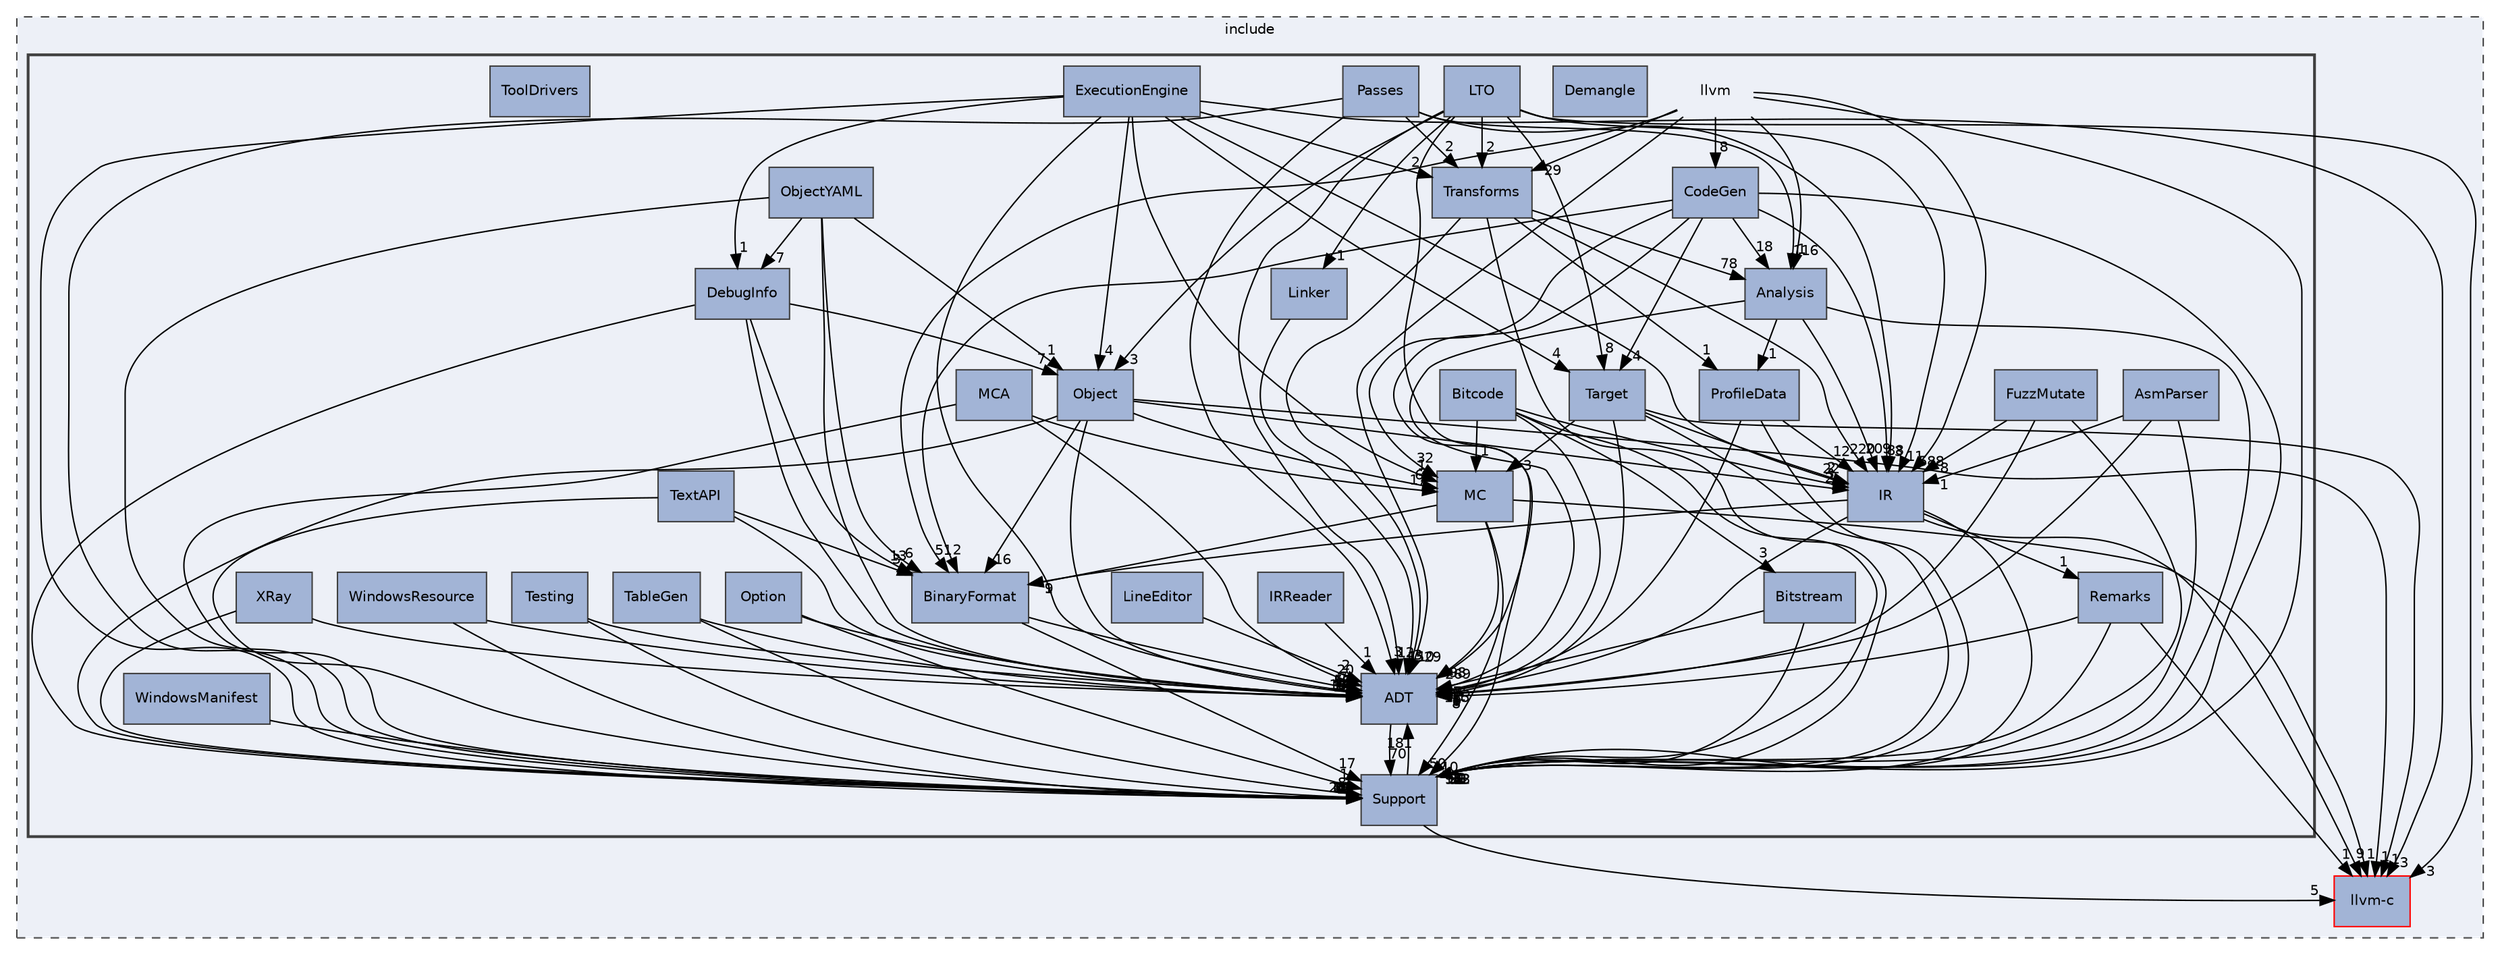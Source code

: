 digraph "include/llvm"
{
 // LATEX_PDF_SIZE
  bgcolor="transparent";
  edge [fontname="Helvetica",fontsize="10",labelfontname="Helvetica",labelfontsize="10"];
  node [fontname="Helvetica",fontsize="10",shape="box"];
  compound=true
  subgraph clusterdir_d44c64559bbebec7f509842c48db8b23 {
    graph [ bgcolor="#edf0f7", pencolor="grey25", style="filled,dashed,", label="include", fontname="Helvetica", fontsize="10", URL="dir_d44c64559bbebec7f509842c48db8b23.html"]
  dir_db1e4f1ef1b4536ff54becd23c94e664 [label="llvm-c", style="filled,", fillcolor="#a2b4d6", color="red", URL="dir_db1e4f1ef1b4536ff54becd23c94e664.html"];
  subgraph clusterdir_dcde91663b8816e1e2311938ccd8f690 {
    graph [ bgcolor="#edf0f7", pencolor="grey25", style="filled,bold,", label="", fontname="Helvetica", fontsize="10", URL="dir_dcde91663b8816e1e2311938ccd8f690.html"]
    dir_dcde91663b8816e1e2311938ccd8f690 [shape=plaintext, label="llvm"];
  dir_32453792af2ba70c54e3ccae3a790d1b [label="ADT", style="filled,", fillcolor="#a2b4d6", color="grey25", URL="dir_32453792af2ba70c54e3ccae3a790d1b.html"];
  dir_97cdd6ae7e6843add574fb55e792badd [label="Analysis", style="filled,", fillcolor="#a2b4d6", color="grey25", URL="dir_97cdd6ae7e6843add574fb55e792badd.html"];
  dir_6a11fb5ef5520ecb24b3b2e1d7c8aff5 [label="AsmParser", style="filled,", fillcolor="#a2b4d6", color="grey25", URL="dir_6a11fb5ef5520ecb24b3b2e1d7c8aff5.html"];
  dir_76bc56fc1555430657f301d4de3959f5 [label="BinaryFormat", style="filled,", fillcolor="#a2b4d6", color="grey25", URL="dir_76bc56fc1555430657f301d4de3959f5.html"];
  dir_4af373fa4aadd15fa512c52245df42e9 [label="Bitcode", style="filled,", fillcolor="#a2b4d6", color="grey25", URL="dir_4af373fa4aadd15fa512c52245df42e9.html"];
  dir_39fdac6f56e5eca4ceec559a44836796 [label="Bitstream", style="filled,", fillcolor="#a2b4d6", color="grey25", URL="dir_39fdac6f56e5eca4ceec559a44836796.html"];
  dir_19e251b771363806b5435ead42278477 [label="CodeGen", style="filled,", fillcolor="#a2b4d6", color="grey25", URL="dir_19e251b771363806b5435ead42278477.html"];
  dir_fc2cd323963d6c4db27150ccf17ad26a [label="DebugInfo", style="filled,", fillcolor="#a2b4d6", color="grey25", URL="dir_fc2cd323963d6c4db27150ccf17ad26a.html"];
  dir_ae9b4aaab5ddeccec40141a6cf910669 [label="Demangle", style="filled,", fillcolor="#a2b4d6", color="grey25", URL="dir_ae9b4aaab5ddeccec40141a6cf910669.html"];
  dir_cc1d272c7136420c830a4e2c3c711b3d [label="ExecutionEngine", style="filled,", fillcolor="#a2b4d6", color="grey25", URL="dir_cc1d272c7136420c830a4e2c3c711b3d.html"];
  dir_8529dbbb224e7d3df2813e226dc6bf53 [label="FuzzMutate", style="filled,", fillcolor="#a2b4d6", color="grey25", URL="dir_8529dbbb224e7d3df2813e226dc6bf53.html"];
  dir_c3e93f23a4a31c717998b98ce143b7c0 [label="IR", style="filled,", fillcolor="#a2b4d6", color="grey25", URL="dir_c3e93f23a4a31c717998b98ce143b7c0.html"];
  dir_d6e8aae0325d9b688598835de7913e72 [label="IRReader", style="filled,", fillcolor="#a2b4d6", color="grey25", URL="dir_d6e8aae0325d9b688598835de7913e72.html"];
  dir_b53cdb1f72e897b4af3459c33d4ba729 [label="LineEditor", style="filled,", fillcolor="#a2b4d6", color="grey25", URL="dir_b53cdb1f72e897b4af3459c33d4ba729.html"];
  dir_076470912d841fe7e158a4642e2b685c [label="Linker", style="filled,", fillcolor="#a2b4d6", color="grey25", URL="dir_076470912d841fe7e158a4642e2b685c.html"];
  dir_cc522023cc5493cf2b50d74d7c9ccff5 [label="LTO", style="filled,", fillcolor="#a2b4d6", color="grey25", URL="dir_cc522023cc5493cf2b50d74d7c9ccff5.html"];
  dir_3c463fb0a03f5ca9e2abd53334bc8356 [label="MC", style="filled,", fillcolor="#a2b4d6", color="grey25", URL="dir_3c463fb0a03f5ca9e2abd53334bc8356.html"];
  dir_e10184ddeeb4432dba6c949335d8ab8d [label="MCA", style="filled,", fillcolor="#a2b4d6", color="grey25", URL="dir_e10184ddeeb4432dba6c949335d8ab8d.html"];
  dir_b21276aa901501839874154d4047f901 [label="Object", style="filled,", fillcolor="#a2b4d6", color="grey25", URL="dir_b21276aa901501839874154d4047f901.html"];
  dir_44bab421a62192c31e080333207c80ff [label="ObjectYAML", style="filled,", fillcolor="#a2b4d6", color="grey25", URL="dir_44bab421a62192c31e080333207c80ff.html"];
  dir_6a7e01cfab730c206d4faac81bec85c4 [label="Option", style="filled,", fillcolor="#a2b4d6", color="grey25", URL="dir_6a7e01cfab730c206d4faac81bec85c4.html"];
  dir_598cf91845408a082c3b79895c9b278f [label="Passes", style="filled,", fillcolor="#a2b4d6", color="grey25", URL="dir_598cf91845408a082c3b79895c9b278f.html"];
  dir_fb12555e9948232649f998a9a651ff9d [label="ProfileData", style="filled,", fillcolor="#a2b4d6", color="grey25", URL="dir_fb12555e9948232649f998a9a651ff9d.html"];
  dir_e0c199ff072a743662e28b1da00c9be8 [label="Remarks", style="filled,", fillcolor="#a2b4d6", color="grey25", URL="dir_e0c199ff072a743662e28b1da00c9be8.html"];
  dir_ae1e398ac700924fa434b51c248a5531 [label="Support", style="filled,", fillcolor="#a2b4d6", color="grey25", URL="dir_ae1e398ac700924fa434b51c248a5531.html"];
  dir_ad5f46a12e0b132043687d34c506e053 [label="TableGen", style="filled,", fillcolor="#a2b4d6", color="grey25", URL="dir_ad5f46a12e0b132043687d34c506e053.html"];
  dir_93bbf26a6ebee48bd39196855fde3e19 [label="Target", style="filled,", fillcolor="#a2b4d6", color="grey25", URL="dir_93bbf26a6ebee48bd39196855fde3e19.html"];
  dir_6b40c0cfc9c0572062b47f473228bea5 [label="Testing", style="filled,", fillcolor="#a2b4d6", color="grey25", URL="dir_6b40c0cfc9c0572062b47f473228bea5.html"];
  dir_2a015fff05761bf36535b6a36ba271e5 [label="TextAPI", style="filled,", fillcolor="#a2b4d6", color="grey25", URL="dir_2a015fff05761bf36535b6a36ba271e5.html"];
  dir_b6b173756a9c0f29e3f419082b7fb3dc [label="ToolDrivers", style="filled,", fillcolor="#a2b4d6", color="grey25", URL="dir_b6b173756a9c0f29e3f419082b7fb3dc.html"];
  dir_5625ec55672b6ae9c183a884d9f7b761 [label="Transforms", style="filled,", fillcolor="#a2b4d6", color="grey25", URL="dir_5625ec55672b6ae9c183a884d9f7b761.html"];
  dir_5a02183734cfc937c04d8da6fac1a1ed [label="WindowsManifest", style="filled,", fillcolor="#a2b4d6", color="grey25", URL="dir_5a02183734cfc937c04d8da6fac1a1ed.html"];
  dir_8843234b17d278b75430d393112d9672 [label="WindowsResource", style="filled,", fillcolor="#a2b4d6", color="grey25", URL="dir_8843234b17d278b75430d393112d9672.html"];
  dir_24b1d38ddf7732ee2512a5df56fedcad [label="XRay", style="filled,", fillcolor="#a2b4d6", color="grey25", URL="dir_24b1d38ddf7732ee2512a5df56fedcad.html"];
  }
  }
  dir_dcde91663b8816e1e2311938ccd8f690->dir_19e251b771363806b5435ead42278477 [headlabel="8", labeldistance=1.5 headhref="dir_000104_000035.html"];
  dir_dcde91663b8816e1e2311938ccd8f690->dir_32453792af2ba70c54e3ccae3a790d1b [headlabel="1529", labeldistance=1.5 headhref="dir_000104_000001.html"];
  dir_dcde91663b8816e1e2311938ccd8f690->dir_5625ec55672b6ae9c183a884d9f7b761 [headlabel="29", labeldistance=1.5 headhref="dir_000104_000220.html"];
  dir_dcde91663b8816e1e2311938ccd8f690->dir_76bc56fc1555430657f301d4de3959f5 [headlabel="51", labeldistance=1.5 headhref="dir_000104_000028.html"];
  dir_dcde91663b8816e1e2311938ccd8f690->dir_97cdd6ae7e6843add574fb55e792badd [headlabel="116", labeldistance=1.5 headhref="dir_000104_000005.html"];
  dir_dcde91663b8816e1e2311938ccd8f690->dir_ae1e398ac700924fa434b51c248a5531 [headlabel="923", labeldistance=1.5 headhref="dir_000104_000182.html"];
  dir_dcde91663b8816e1e2311938ccd8f690->dir_c3e93f23a4a31c717998b98ce143b7c0 [headlabel="588", labeldistance=1.5 headhref="dir_000104_000091.html"];
  dir_32453792af2ba70c54e3ccae3a790d1b->dir_ae1e398ac700924fa434b51c248a5531 [headlabel="70", labeldistance=1.5 headhref="dir_000001_000182.html"];
  dir_97cdd6ae7e6843add574fb55e792badd->dir_32453792af2ba70c54e3ccae3a790d1b [headlabel="185", labeldistance=1.5 headhref="dir_000005_000001.html"];
  dir_97cdd6ae7e6843add574fb55e792badd->dir_ae1e398ac700924fa434b51c248a5531 [headlabel="51", labeldistance=1.5 headhref="dir_000005_000182.html"];
  dir_97cdd6ae7e6843add574fb55e792badd->dir_c3e93f23a4a31c717998b98ce143b7c0 [headlabel="209", labeldistance=1.5 headhref="dir_000005_000091.html"];
  dir_97cdd6ae7e6843add574fb55e792badd->dir_fb12555e9948232649f998a9a651ff9d [headlabel="1", labeldistance=1.5 headhref="dir_000005_000167.html"];
  dir_6a11fb5ef5520ecb24b3b2e1d7c8aff5->dir_32453792af2ba70c54e3ccae3a790d1b [headlabel="1", labeldistance=1.5 headhref="dir_000009_000001.html"];
  dir_6a11fb5ef5520ecb24b3b2e1d7c8aff5->dir_ae1e398ac700924fa434b51c248a5531 [headlabel="1", labeldistance=1.5 headhref="dir_000009_000182.html"];
  dir_6a11fb5ef5520ecb24b3b2e1d7c8aff5->dir_c3e93f23a4a31c717998b98ce143b7c0 [headlabel="1", labeldistance=1.5 headhref="dir_000009_000091.html"];
  dir_76bc56fc1555430657f301d4de3959f5->dir_32453792af2ba70c54e3ccae3a790d1b [headlabel="7", labeldistance=1.5 headhref="dir_000028_000001.html"];
  dir_76bc56fc1555430657f301d4de3959f5->dir_ae1e398ac700924fa434b51c248a5531 [headlabel="17", labeldistance=1.5 headhref="dir_000028_000182.html"];
  dir_4af373fa4aadd15fa512c52245df42e9->dir_32453792af2ba70c54e3ccae3a790d1b [headlabel="7", labeldistance=1.5 headhref="dir_000030_000001.html"];
  dir_4af373fa4aadd15fa512c52245df42e9->dir_39fdac6f56e5eca4ceec559a44836796 [headlabel="3", labeldistance=1.5 headhref="dir_000030_000032.html"];
  dir_4af373fa4aadd15fa512c52245df42e9->dir_3c463fb0a03f5ca9e2abd53334bc8356 [headlabel="1", labeldistance=1.5 headhref="dir_000030_000114.html"];
  dir_4af373fa4aadd15fa512c52245df42e9->dir_ae1e398ac700924fa434b51c248a5531 [headlabel="7", labeldistance=1.5 headhref="dir_000030_000182.html"];
  dir_4af373fa4aadd15fa512c52245df42e9->dir_c3e93f23a4a31c717998b98ce143b7c0 [headlabel="3", labeldistance=1.5 headhref="dir_000030_000091.html"];
  dir_39fdac6f56e5eca4ceec559a44836796->dir_32453792af2ba70c54e3ccae3a790d1b [headlabel="7", labeldistance=1.5 headhref="dir_000032_000001.html"];
  dir_39fdac6f56e5eca4ceec559a44836796->dir_ae1e398ac700924fa434b51c248a5531 [headlabel="7", labeldistance=1.5 headhref="dir_000032_000182.html"];
  dir_19e251b771363806b5435ead42278477->dir_32453792af2ba70c54e3ccae3a790d1b [headlabel="269", labeldistance=1.5 headhref="dir_000035_000001.html"];
  dir_19e251b771363806b5435ead42278477->dir_3c463fb0a03f5ca9e2abd53334bc8356 [headlabel="32", labeldistance=1.5 headhref="dir_000035_000114.html"];
  dir_19e251b771363806b5435ead42278477->dir_76bc56fc1555430657f301d4de3959f5 [headlabel="2", labeldistance=1.5 headhref="dir_000035_000028.html"];
  dir_19e251b771363806b5435ead42278477->dir_93bbf26a6ebee48bd39196855fde3e19 [headlabel="4", labeldistance=1.5 headhref="dir_000035_000192.html"];
  dir_19e251b771363806b5435ead42278477->dir_97cdd6ae7e6843add574fb55e792badd [headlabel="18", labeldistance=1.5 headhref="dir_000035_000005.html"];
  dir_19e251b771363806b5435ead42278477->dir_ae1e398ac700924fa434b51c248a5531 [headlabel="112", labeldistance=1.5 headhref="dir_000035_000182.html"];
  dir_19e251b771363806b5435ead42278477->dir_c3e93f23a4a31c717998b98ce143b7c0 [headlabel="88", labeldistance=1.5 headhref="dir_000035_000091.html"];
  dir_fc2cd323963d6c4db27150ccf17ad26a->dir_32453792af2ba70c54e3ccae3a790d1b [headlabel="188", labeldistance=1.5 headhref="dir_000042_000001.html"];
  dir_fc2cd323963d6c4db27150ccf17ad26a->dir_76bc56fc1555430657f301d4de3959f5 [headlabel="13", labeldistance=1.5 headhref="dir_000042_000028.html"];
  dir_fc2cd323963d6c4db27150ccf17ad26a->dir_ae1e398ac700924fa434b51c248a5531 [headlabel="219", labeldistance=1.5 headhref="dir_000042_000182.html"];
  dir_fc2cd323963d6c4db27150ccf17ad26a->dir_b21276aa901501839874154d4047f901 [headlabel="7", labeldistance=1.5 headhref="dir_000042_000151.html"];
  dir_cc1d272c7136420c830a4e2c3c711b3d->dir_32453792af2ba70c54e3ccae3a790d1b [headlabel="52", labeldistance=1.5 headhref="dir_000070_000001.html"];
  dir_cc1d272c7136420c830a4e2c3c711b3d->dir_93bbf26a6ebee48bd39196855fde3e19 [headlabel="4", labeldistance=1.5 headhref="dir_000070_000192.html"];
  dir_cc1d272c7136420c830a4e2c3c711b3d->dir_ae1e398ac700924fa434b51c248a5531 [headlabel="62", labeldistance=1.5 headhref="dir_000070_000182.html"];
  dir_cc1d272c7136420c830a4e2c3c711b3d->dir_b21276aa901501839874154d4047f901 [headlabel="4", labeldistance=1.5 headhref="dir_000070_000151.html"];
  dir_cc1d272c7136420c830a4e2c3c711b3d->dir_c3e93f23a4a31c717998b98ce143b7c0 [headlabel="22", labeldistance=1.5 headhref="dir_000070_000091.html"];
  dir_cc1d272c7136420c830a4e2c3c711b3d->dir_db1e4f1ef1b4536ff54becd23c94e664 [headlabel="3", labeldistance=1.5 headhref="dir_000070_000105.html"];
  dir_cc1d272c7136420c830a4e2c3c711b3d->dir_fc2cd323963d6c4db27150ccf17ad26a [headlabel="1", labeldistance=1.5 headhref="dir_000070_000042.html"];
  dir_cc1d272c7136420c830a4e2c3c711b3d->dir_5625ec55672b6ae9c183a884d9f7b761 [headlabel="2", labeldistance=1.5 headhref="dir_000070_000220.html"];
  dir_cc1d272c7136420c830a4e2c3c711b3d->dir_3c463fb0a03f5ca9e2abd53334bc8356 [headlabel="1", labeldistance=1.5 headhref="dir_000070_000114.html"];
  dir_8529dbbb224e7d3df2813e226dc6bf53->dir_32453792af2ba70c54e3ccae3a790d1b [headlabel="6", labeldistance=1.5 headhref="dir_000072_000001.html"];
  dir_8529dbbb224e7d3df2813e226dc6bf53->dir_ae1e398ac700924fa434b51c248a5531 [headlabel="3", labeldistance=1.5 headhref="dir_000072_000182.html"];
  dir_8529dbbb224e7d3df2813e226dc6bf53->dir_c3e93f23a4a31c717998b98ce143b7c0 [headlabel="8", labeldistance=1.5 headhref="dir_000072_000091.html"];
  dir_c3e93f23a4a31c717998b98ce143b7c0->dir_32453792af2ba70c54e3ccae3a790d1b [headlabel="185", labeldistance=1.5 headhref="dir_000091_000001.html"];
  dir_c3e93f23a4a31c717998b98ce143b7c0->dir_76bc56fc1555430657f301d4de3959f5 [headlabel="1", labeldistance=1.5 headhref="dir_000091_000028.html"];
  dir_c3e93f23a4a31c717998b98ce143b7c0->dir_ae1e398ac700924fa434b51c248a5531 [headlabel="93", labeldistance=1.5 headhref="dir_000091_000182.html"];
  dir_c3e93f23a4a31c717998b98ce143b7c0->dir_db1e4f1ef1b4536ff54becd23c94e664 [headlabel="9", labeldistance=1.5 headhref="dir_000091_000105.html"];
  dir_c3e93f23a4a31c717998b98ce143b7c0->dir_e0c199ff072a743662e28b1da00c9be8 [headlabel="1", labeldistance=1.5 headhref="dir_000091_000171.html"];
  dir_d6e8aae0325d9b688598835de7913e72->dir_32453792af2ba70c54e3ccae3a790d1b [headlabel="1", labeldistance=1.5 headhref="dir_000093_000001.html"];
  dir_b53cdb1f72e897b4af3459c33d4ba729->dir_32453792af2ba70c54e3ccae3a790d1b [headlabel="2", labeldistance=1.5 headhref="dir_000100_000001.html"];
  dir_076470912d841fe7e158a4642e2b685c->dir_32453792af2ba70c54e3ccae3a790d1b [headlabel="3", labeldistance=1.5 headhref="dir_000102_000001.html"];
  dir_cc522023cc5493cf2b50d74d7c9ccff5->dir_076470912d841fe7e158a4642e2b685c [headlabel="1", labeldistance=1.5 headhref="dir_000110_000102.html"];
  dir_cc522023cc5493cf2b50d74d7c9ccff5->dir_32453792af2ba70c54e3ccae3a790d1b [headlabel="12", labeldistance=1.5 headhref="dir_000110_000001.html"];
  dir_cc522023cc5493cf2b50d74d7c9ccff5->dir_5625ec55672b6ae9c183a884d9f7b761 [headlabel="2", labeldistance=1.5 headhref="dir_000110_000220.html"];
  dir_cc522023cc5493cf2b50d74d7c9ccff5->dir_93bbf26a6ebee48bd39196855fde3e19 [headlabel="8", labeldistance=1.5 headhref="dir_000110_000192.html"];
  dir_cc522023cc5493cf2b50d74d7c9ccff5->dir_ae1e398ac700924fa434b51c248a5531 [headlabel="10", labeldistance=1.5 headhref="dir_000110_000182.html"];
  dir_cc522023cc5493cf2b50d74d7c9ccff5->dir_b21276aa901501839874154d4047f901 [headlabel="3", labeldistance=1.5 headhref="dir_000110_000151.html"];
  dir_cc522023cc5493cf2b50d74d7c9ccff5->dir_c3e93f23a4a31c717998b98ce143b7c0 [headlabel="11", labeldistance=1.5 headhref="dir_000110_000091.html"];
  dir_cc522023cc5493cf2b50d74d7c9ccff5->dir_db1e4f1ef1b4536ff54becd23c94e664 [headlabel="3", labeldistance=1.5 headhref="dir_000110_000105.html"];
  dir_3c463fb0a03f5ca9e2abd53334bc8356->dir_32453792af2ba70c54e3ccae3a790d1b [headlabel="98", labeldistance=1.5 headhref="dir_000114_000001.html"];
  dir_3c463fb0a03f5ca9e2abd53334bc8356->dir_76bc56fc1555430657f301d4de3959f5 [headlabel="9", labeldistance=1.5 headhref="dir_000114_000028.html"];
  dir_3c463fb0a03f5ca9e2abd53334bc8356->dir_ae1e398ac700924fa434b51c248a5531 [headlabel="50", labeldistance=1.5 headhref="dir_000114_000182.html"];
  dir_3c463fb0a03f5ca9e2abd53334bc8356->dir_db1e4f1ef1b4536ff54becd23c94e664 [headlabel="1", labeldistance=1.5 headhref="dir_000114_000105.html"];
  dir_e10184ddeeb4432dba6c949335d8ab8d->dir_32453792af2ba70c54e3ccae3a790d1b [headlabel="20", labeldistance=1.5 headhref="dir_000116_000001.html"];
  dir_e10184ddeeb4432dba6c949335d8ab8d->dir_3c463fb0a03f5ca9e2abd53334bc8356 [headlabel="17", labeldistance=1.5 headhref="dir_000116_000114.html"];
  dir_e10184ddeeb4432dba6c949335d8ab8d->dir_ae1e398ac700924fa434b51c248a5531 [headlabel="7", labeldistance=1.5 headhref="dir_000116_000182.html"];
  dir_b21276aa901501839874154d4047f901->dir_32453792af2ba70c54e3ccae3a790d1b [headlabel="55", labeldistance=1.5 headhref="dir_000151_000001.html"];
  dir_b21276aa901501839874154d4047f901->dir_3c463fb0a03f5ca9e2abd53334bc8356 [headlabel="6", labeldistance=1.5 headhref="dir_000151_000114.html"];
  dir_b21276aa901501839874154d4047f901->dir_76bc56fc1555430657f301d4de3959f5 [headlabel="16", labeldistance=1.5 headhref="dir_000151_000028.html"];
  dir_b21276aa901501839874154d4047f901->dir_ae1e398ac700924fa434b51c248a5531 [headlabel="57", labeldistance=1.5 headhref="dir_000151_000182.html"];
  dir_b21276aa901501839874154d4047f901->dir_c3e93f23a4a31c717998b98ce143b7c0 [headlabel="2", labeldistance=1.5 headhref="dir_000151_000091.html"];
  dir_b21276aa901501839874154d4047f901->dir_db1e4f1ef1b4536ff54becd23c94e664 [headlabel="1", labeldistance=1.5 headhref="dir_000151_000105.html"];
  dir_44bab421a62192c31e080333207c80ff->dir_32453792af2ba70c54e3ccae3a790d1b [headlabel="14", labeldistance=1.5 headhref="dir_000153_000001.html"];
  dir_44bab421a62192c31e080333207c80ff->dir_76bc56fc1555430657f301d4de3959f5 [headlabel="6", labeldistance=1.5 headhref="dir_000153_000028.html"];
  dir_44bab421a62192c31e080333207c80ff->dir_ae1e398ac700924fa434b51c248a5531 [headlabel="20", labeldistance=1.5 headhref="dir_000153_000182.html"];
  dir_44bab421a62192c31e080333207c80ff->dir_b21276aa901501839874154d4047f901 [headlabel="1", labeldistance=1.5 headhref="dir_000153_000151.html"];
  dir_44bab421a62192c31e080333207c80ff->dir_fc2cd323963d6c4db27150ccf17ad26a [headlabel="7", labeldistance=1.5 headhref="dir_000153_000042.html"];
  dir_6a7e01cfab730c206d4faac81bec85c4->dir_32453792af2ba70c54e3ccae3a790d1b [headlabel="14", labeldistance=1.5 headhref="dir_000156_000001.html"];
  dir_6a7e01cfab730c206d4faac81bec85c4->dir_ae1e398ac700924fa434b51c248a5531 [headlabel="1", labeldistance=1.5 headhref="dir_000156_000182.html"];
  dir_598cf91845408a082c3b79895c9b278f->dir_32453792af2ba70c54e3ccae3a790d1b [headlabel="3", labeldistance=1.5 headhref="dir_000160_000001.html"];
  dir_598cf91845408a082c3b79895c9b278f->dir_5625ec55672b6ae9c183a884d9f7b761 [headlabel="2", labeldistance=1.5 headhref="dir_000160_000220.html"];
  dir_598cf91845408a082c3b79895c9b278f->dir_97cdd6ae7e6843add574fb55e792badd [headlabel="1", labeldistance=1.5 headhref="dir_000160_000005.html"];
  dir_598cf91845408a082c3b79895c9b278f->dir_ae1e398ac700924fa434b51c248a5531 [headlabel="4", labeldistance=1.5 headhref="dir_000160_000182.html"];
  dir_598cf91845408a082c3b79895c9b278f->dir_c3e93f23a4a31c717998b98ce143b7c0 [headlabel="3", labeldistance=1.5 headhref="dir_000160_000091.html"];
  dir_fb12555e9948232649f998a9a651ff9d->dir_32453792af2ba70c54e3ccae3a790d1b [headlabel="41", labeldistance=1.5 headhref="dir_000167_000001.html"];
  dir_fb12555e9948232649f998a9a651ff9d->dir_ae1e398ac700924fa434b51c248a5531 [headlabel="36", labeldistance=1.5 headhref="dir_000167_000182.html"];
  dir_fb12555e9948232649f998a9a651ff9d->dir_c3e93f23a4a31c717998b98ce143b7c0 [headlabel="12", labeldistance=1.5 headhref="dir_000167_000091.html"];
  dir_e0c199ff072a743662e28b1da00c9be8->dir_32453792af2ba70c54e3ccae3a790d1b [headlabel="8", labeldistance=1.5 headhref="dir_000171_000001.html"];
  dir_e0c199ff072a743662e28b1da00c9be8->dir_ae1e398ac700924fa434b51c248a5531 [headlabel="6", labeldistance=1.5 headhref="dir_000171_000182.html"];
  dir_e0c199ff072a743662e28b1da00c9be8->dir_db1e4f1ef1b4536ff54becd23c94e664 [headlabel="1", labeldistance=1.5 headhref="dir_000171_000105.html"];
  dir_ae1e398ac700924fa434b51c248a5531->dir_32453792af2ba70c54e3ccae3a790d1b [headlabel="181", labeldistance=1.5 headhref="dir_000182_000001.html"];
  dir_ae1e398ac700924fa434b51c248a5531->dir_db1e4f1ef1b4536ff54becd23c94e664 [headlabel="5", labeldistance=1.5 headhref="dir_000182_000105.html"];
  dir_ad5f46a12e0b132043687d34c506e053->dir_32453792af2ba70c54e3ccae3a790d1b [headlabel="15", labeldistance=1.5 headhref="dir_000190_000001.html"];
  dir_ad5f46a12e0b132043687d34c506e053->dir_ae1e398ac700924fa434b51c248a5531 [headlabel="8", labeldistance=1.5 headhref="dir_000190_000182.html"];
  dir_93bbf26a6ebee48bd39196855fde3e19->dir_32453792af2ba70c54e3ccae3a790d1b [headlabel="6", labeldistance=1.5 headhref="dir_000192_000001.html"];
  dir_93bbf26a6ebee48bd39196855fde3e19->dir_3c463fb0a03f5ca9e2abd53334bc8356 [headlabel="3", labeldistance=1.5 headhref="dir_000192_000114.html"];
  dir_93bbf26a6ebee48bd39196855fde3e19->dir_ae1e398ac700924fa434b51c248a5531 [headlabel="4", labeldistance=1.5 headhref="dir_000192_000182.html"];
  dir_93bbf26a6ebee48bd39196855fde3e19->dir_c3e93f23a4a31c717998b98ce143b7c0 [headlabel="2", labeldistance=1.5 headhref="dir_000192_000091.html"];
  dir_93bbf26a6ebee48bd39196855fde3e19->dir_db1e4f1ef1b4536ff54becd23c94e664 [headlabel="1", labeldistance=1.5 headhref="dir_000192_000105.html"];
  dir_6b40c0cfc9c0572062b47f473228bea5->dir_32453792af2ba70c54e3ccae3a790d1b [headlabel="6", labeldistance=1.5 headhref="dir_000213_000001.html"];
  dir_6b40c0cfc9c0572062b47f473228bea5->dir_ae1e398ac700924fa434b51c248a5531 [headlabel="3", labeldistance=1.5 headhref="dir_000213_000182.html"];
  dir_2a015fff05761bf36535b6a36ba271e5->dir_32453792af2ba70c54e3ccae3a790d1b [headlabel="9", labeldistance=1.5 headhref="dir_000215_000001.html"];
  dir_2a015fff05761bf36535b6a36ba271e5->dir_76bc56fc1555430657f301d4de3959f5 [headlabel="3", labeldistance=1.5 headhref="dir_000215_000028.html"];
  dir_2a015fff05761bf36535b6a36ba271e5->dir_ae1e398ac700924fa434b51c248a5531 [headlabel="13", labeldistance=1.5 headhref="dir_000215_000182.html"];
  dir_5625ec55672b6ae9c183a884d9f7b761->dir_32453792af2ba70c54e3ccae3a790d1b [headlabel="110", labeldistance=1.5 headhref="dir_000220_000001.html"];
  dir_5625ec55672b6ae9c183a884d9f7b761->dir_97cdd6ae7e6843add574fb55e792badd [headlabel="78", labeldistance=1.5 headhref="dir_000220_000005.html"];
  dir_5625ec55672b6ae9c183a884d9f7b761->dir_ae1e398ac700924fa434b51c248a5531 [headlabel="29", labeldistance=1.5 headhref="dir_000220_000182.html"];
  dir_5625ec55672b6ae9c183a884d9f7b761->dir_c3e93f23a4a31c717998b98ce143b7c0 [headlabel="220", labeldistance=1.5 headhref="dir_000220_000091.html"];
  dir_5625ec55672b6ae9c183a884d9f7b761->dir_fb12555e9948232649f998a9a651ff9d [headlabel="1", labeldistance=1.5 headhref="dir_000220_000167.html"];
  dir_5a02183734cfc937c04d8da6fac1a1ed->dir_ae1e398ac700924fa434b51c248a5531 [headlabel="1", labeldistance=1.5 headhref="dir_000235_000182.html"];
  dir_8843234b17d278b75430d393112d9672->dir_32453792af2ba70c54e3ccae3a790d1b [headlabel="3", labeldistance=1.5 headhref="dir_000237_000001.html"];
  dir_8843234b17d278b75430d393112d9672->dir_ae1e398ac700924fa434b51c248a5531 [headlabel="2", labeldistance=1.5 headhref="dir_000237_000182.html"];
  dir_24b1d38ddf7732ee2512a5df56fedcad->dir_32453792af2ba70c54e3ccae3a790d1b [headlabel="12", labeldistance=1.5 headhref="dir_000241_000001.html"];
  dir_24b1d38ddf7732ee2512a5df56fedcad->dir_ae1e398ac700924fa434b51c248a5531 [headlabel="18", labeldistance=1.5 headhref="dir_000241_000182.html"];
}
